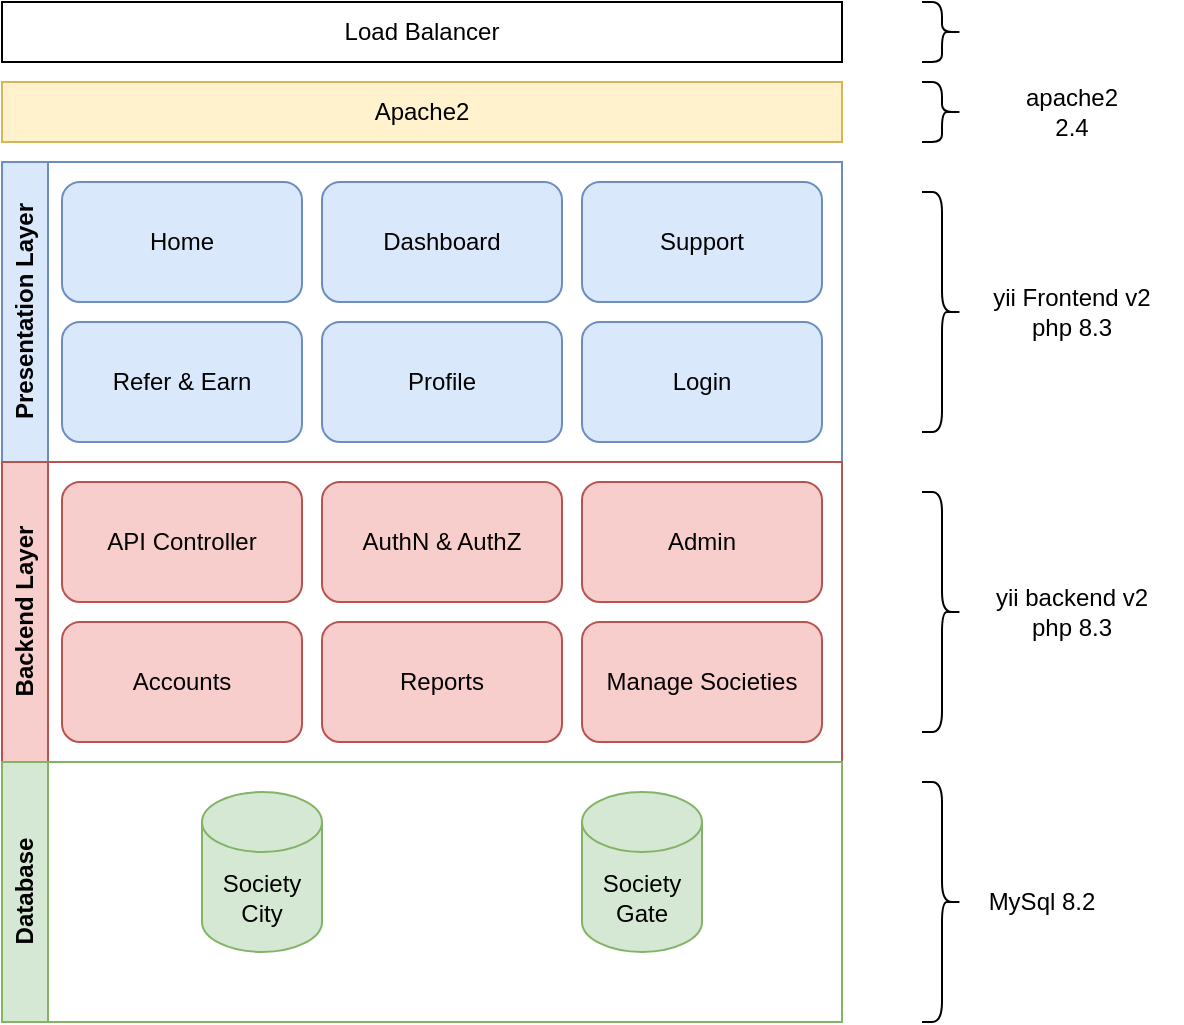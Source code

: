 <mxfile version="24.6.4" type="github">
  <diagram name="Page-1" id="C9jLN2DpHzkTzg0tFA4g">
    <mxGraphModel dx="901" dy="615" grid="1" gridSize="10" guides="1" tooltips="1" connect="1" arrows="1" fold="1" page="1" pageScale="1" pageWidth="827" pageHeight="1169" math="0" shadow="0">
      <root>
        <mxCell id="0" />
        <mxCell id="1" parent="0" />
        <mxCell id="EpsHPpFX5rDBm0fRQGSb-9" value="Apache2" style="rounded=0;whiteSpace=wrap;html=1;fillColor=#fff2cc;strokeColor=#d6b656;" parent="1" vertex="1">
          <mxGeometry x="80" y="160" width="420" height="30" as="geometry" />
        </mxCell>
        <mxCell id="EpsHPpFX5rDBm0fRQGSb-10" value="Load Balancer" style="rounded=0;whiteSpace=wrap;html=1;" parent="1" vertex="1">
          <mxGeometry x="80" y="120" width="420" height="30" as="geometry" />
        </mxCell>
        <mxCell id="xfAIjOWjKCa7WjZMfG3j-6" value="Presentation Layer" style="swimlane;horizontal=0;whiteSpace=wrap;html=1;fillColor=#dae8fc;strokeColor=#6c8ebf;" vertex="1" parent="1">
          <mxGeometry x="80" y="200" width="420" height="150" as="geometry" />
        </mxCell>
        <mxCell id="xfAIjOWjKCa7WjZMfG3j-13" value="Home" style="rounded=1;whiteSpace=wrap;html=1;fillColor=#dae8fc;strokeColor=#6c8ebf;" vertex="1" parent="xfAIjOWjKCa7WjZMfG3j-6">
          <mxGeometry x="30" y="10" width="120" height="60" as="geometry" />
        </mxCell>
        <mxCell id="xfAIjOWjKCa7WjZMfG3j-14" value="Dashboard" style="rounded=1;whiteSpace=wrap;html=1;fillColor=#dae8fc;strokeColor=#6c8ebf;" vertex="1" parent="xfAIjOWjKCa7WjZMfG3j-6">
          <mxGeometry x="160" y="10" width="120" height="60" as="geometry" />
        </mxCell>
        <mxCell id="xfAIjOWjKCa7WjZMfG3j-17" value="Support" style="rounded=1;whiteSpace=wrap;html=1;fillColor=#dae8fc;strokeColor=#6c8ebf;" vertex="1" parent="xfAIjOWjKCa7WjZMfG3j-6">
          <mxGeometry x="290" y="10" width="120" height="60" as="geometry" />
        </mxCell>
        <mxCell id="xfAIjOWjKCa7WjZMfG3j-18" value="Refer &amp;amp; Earn" style="rounded=1;whiteSpace=wrap;html=1;fillColor=#dae8fc;strokeColor=#6c8ebf;" vertex="1" parent="xfAIjOWjKCa7WjZMfG3j-6">
          <mxGeometry x="30" y="80" width="120" height="60" as="geometry" />
        </mxCell>
        <mxCell id="xfAIjOWjKCa7WjZMfG3j-19" value="Profile" style="rounded=1;whiteSpace=wrap;html=1;fillColor=#dae8fc;strokeColor=#6c8ebf;" vertex="1" parent="xfAIjOWjKCa7WjZMfG3j-6">
          <mxGeometry x="160" y="80" width="120" height="60" as="geometry" />
        </mxCell>
        <mxCell id="xfAIjOWjKCa7WjZMfG3j-20" value="Login" style="rounded=1;whiteSpace=wrap;html=1;fillColor=#dae8fc;strokeColor=#6c8ebf;" vertex="1" parent="xfAIjOWjKCa7WjZMfG3j-6">
          <mxGeometry x="290" y="80" width="120" height="60" as="geometry" />
        </mxCell>
        <mxCell id="xfAIjOWjKCa7WjZMfG3j-7" value="Backend Layer" style="swimlane;horizontal=0;whiteSpace=wrap;html=1;fillColor=#f8cecc;strokeColor=#b85450;" vertex="1" parent="1">
          <mxGeometry x="80" y="350" width="420" height="150" as="geometry" />
        </mxCell>
        <mxCell id="EpsHPpFX5rDBm0fRQGSb-11" value="API Controller" style="rounded=1;whiteSpace=wrap;html=1;fillColor=#f8cecc;strokeColor=#b85450;" parent="xfAIjOWjKCa7WjZMfG3j-7" vertex="1">
          <mxGeometry x="30" y="10" width="120" height="60" as="geometry" />
        </mxCell>
        <mxCell id="xfAIjOWjKCa7WjZMfG3j-1" value="AuthN &amp;amp; AuthZ" style="rounded=1;whiteSpace=wrap;html=1;fillColor=#f8cecc;strokeColor=#b85450;" vertex="1" parent="xfAIjOWjKCa7WjZMfG3j-7">
          <mxGeometry x="160" y="10" width="120" height="60" as="geometry" />
        </mxCell>
        <mxCell id="xfAIjOWjKCa7WjZMfG3j-3" value="Admin" style="rounded=1;whiteSpace=wrap;html=1;fillColor=#f8cecc;strokeColor=#b85450;" vertex="1" parent="xfAIjOWjKCa7WjZMfG3j-7">
          <mxGeometry x="290" y="10" width="120" height="60" as="geometry" />
        </mxCell>
        <mxCell id="xfAIjOWjKCa7WjZMfG3j-15" value="Accounts" style="rounded=1;whiteSpace=wrap;html=1;fillColor=#f8cecc;strokeColor=#b85450;" vertex="1" parent="xfAIjOWjKCa7WjZMfG3j-7">
          <mxGeometry x="30" y="80" width="120" height="60" as="geometry" />
        </mxCell>
        <mxCell id="xfAIjOWjKCa7WjZMfG3j-16" value="Reports" style="rounded=1;whiteSpace=wrap;html=1;fillColor=#f8cecc;strokeColor=#b85450;" vertex="1" parent="xfAIjOWjKCa7WjZMfG3j-7">
          <mxGeometry x="160" y="80" width="120" height="60" as="geometry" />
        </mxCell>
        <mxCell id="xfAIjOWjKCa7WjZMfG3j-21" value="Manage Societies" style="rounded=1;whiteSpace=wrap;html=1;fillColor=#f8cecc;strokeColor=#b85450;" vertex="1" parent="xfAIjOWjKCa7WjZMfG3j-7">
          <mxGeometry x="290" y="80" width="120" height="60" as="geometry" />
        </mxCell>
        <mxCell id="xfAIjOWjKCa7WjZMfG3j-9" value="Database" style="swimlane;horizontal=0;whiteSpace=wrap;html=1;fillColor=#d5e8d4;strokeColor=#82b366;" vertex="1" parent="1">
          <mxGeometry x="80" y="500" width="420" height="130" as="geometry" />
        </mxCell>
        <mxCell id="EpsHPpFX5rDBm0fRQGSb-8" value="Society City" style="shape=cylinder3;whiteSpace=wrap;html=1;boundedLbl=1;backgroundOutline=1;size=15;fillColor=#d5e8d4;strokeColor=#82b366;" parent="xfAIjOWjKCa7WjZMfG3j-9" vertex="1">
          <mxGeometry x="100" y="15" width="60" height="80" as="geometry" />
        </mxCell>
        <mxCell id="EpsHPpFX5rDBm0fRQGSb-1" value="Society Gate" style="shape=cylinder3;whiteSpace=wrap;html=1;boundedLbl=1;backgroundOutline=1;size=15;fillColor=#d5e8d4;strokeColor=#82b366;" parent="xfAIjOWjKCa7WjZMfG3j-9" vertex="1">
          <mxGeometry x="290" y="15" width="60" height="80" as="geometry" />
        </mxCell>
        <mxCell id="xfAIjOWjKCa7WjZMfG3j-12" value="MySql 8.2" style="text;html=1;align=center;verticalAlign=middle;whiteSpace=wrap;rounded=0;" vertex="1" parent="1">
          <mxGeometry x="570" y="555" width="60" height="30" as="geometry" />
        </mxCell>
        <mxCell id="xfAIjOWjKCa7WjZMfG3j-22" value="yii Frontend v2&lt;div&gt;php 8.3&lt;/div&gt;" style="text;html=1;align=center;verticalAlign=middle;whiteSpace=wrap;rounded=0;" vertex="1" parent="1">
          <mxGeometry x="560" y="260" width="110" height="30" as="geometry" />
        </mxCell>
        <mxCell id="xfAIjOWjKCa7WjZMfG3j-23" value="" style="shape=curlyBracket;whiteSpace=wrap;html=1;rounded=1;flipH=1;labelPosition=right;verticalLabelPosition=middle;align=left;verticalAlign=middle;" vertex="1" parent="1">
          <mxGeometry x="540" y="215" width="20" height="120" as="geometry" />
        </mxCell>
        <mxCell id="xfAIjOWjKCa7WjZMfG3j-24" value="" style="shape=curlyBracket;whiteSpace=wrap;html=1;rounded=1;flipH=1;labelPosition=right;verticalLabelPosition=middle;align=left;verticalAlign=middle;" vertex="1" parent="1">
          <mxGeometry x="540" y="365" width="20" height="120" as="geometry" />
        </mxCell>
        <mxCell id="xfAIjOWjKCa7WjZMfG3j-25" value="yii backend v2&lt;div&gt;php 8.3&lt;/div&gt;" style="text;html=1;align=center;verticalAlign=middle;whiteSpace=wrap;rounded=0;" vertex="1" parent="1">
          <mxGeometry x="560" y="410" width="110" height="30" as="geometry" />
        </mxCell>
        <mxCell id="xfAIjOWjKCa7WjZMfG3j-26" value="" style="shape=curlyBracket;whiteSpace=wrap;html=1;rounded=1;flipH=1;labelPosition=right;verticalLabelPosition=middle;align=left;verticalAlign=middle;" vertex="1" parent="1">
          <mxGeometry x="540" y="510" width="20" height="120" as="geometry" />
        </mxCell>
        <mxCell id="xfAIjOWjKCa7WjZMfG3j-27" value="" style="shape=curlyBracket;whiteSpace=wrap;html=1;rounded=1;flipH=1;labelPosition=right;verticalLabelPosition=middle;align=left;verticalAlign=middle;" vertex="1" parent="1">
          <mxGeometry x="540" y="160" width="20" height="30" as="geometry" />
        </mxCell>
        <mxCell id="xfAIjOWjKCa7WjZMfG3j-28" value="" style="shape=curlyBracket;whiteSpace=wrap;html=1;rounded=1;flipH=1;labelPosition=right;verticalLabelPosition=middle;align=left;verticalAlign=middle;" vertex="1" parent="1">
          <mxGeometry x="540" y="120" width="20" height="30" as="geometry" />
        </mxCell>
        <mxCell id="xfAIjOWjKCa7WjZMfG3j-29" value="apache2&lt;div&gt;2.4&lt;/div&gt;" style="text;html=1;align=center;verticalAlign=middle;whiteSpace=wrap;rounded=0;" vertex="1" parent="1">
          <mxGeometry x="560" y="160" width="110" height="30" as="geometry" />
        </mxCell>
      </root>
    </mxGraphModel>
  </diagram>
</mxfile>
